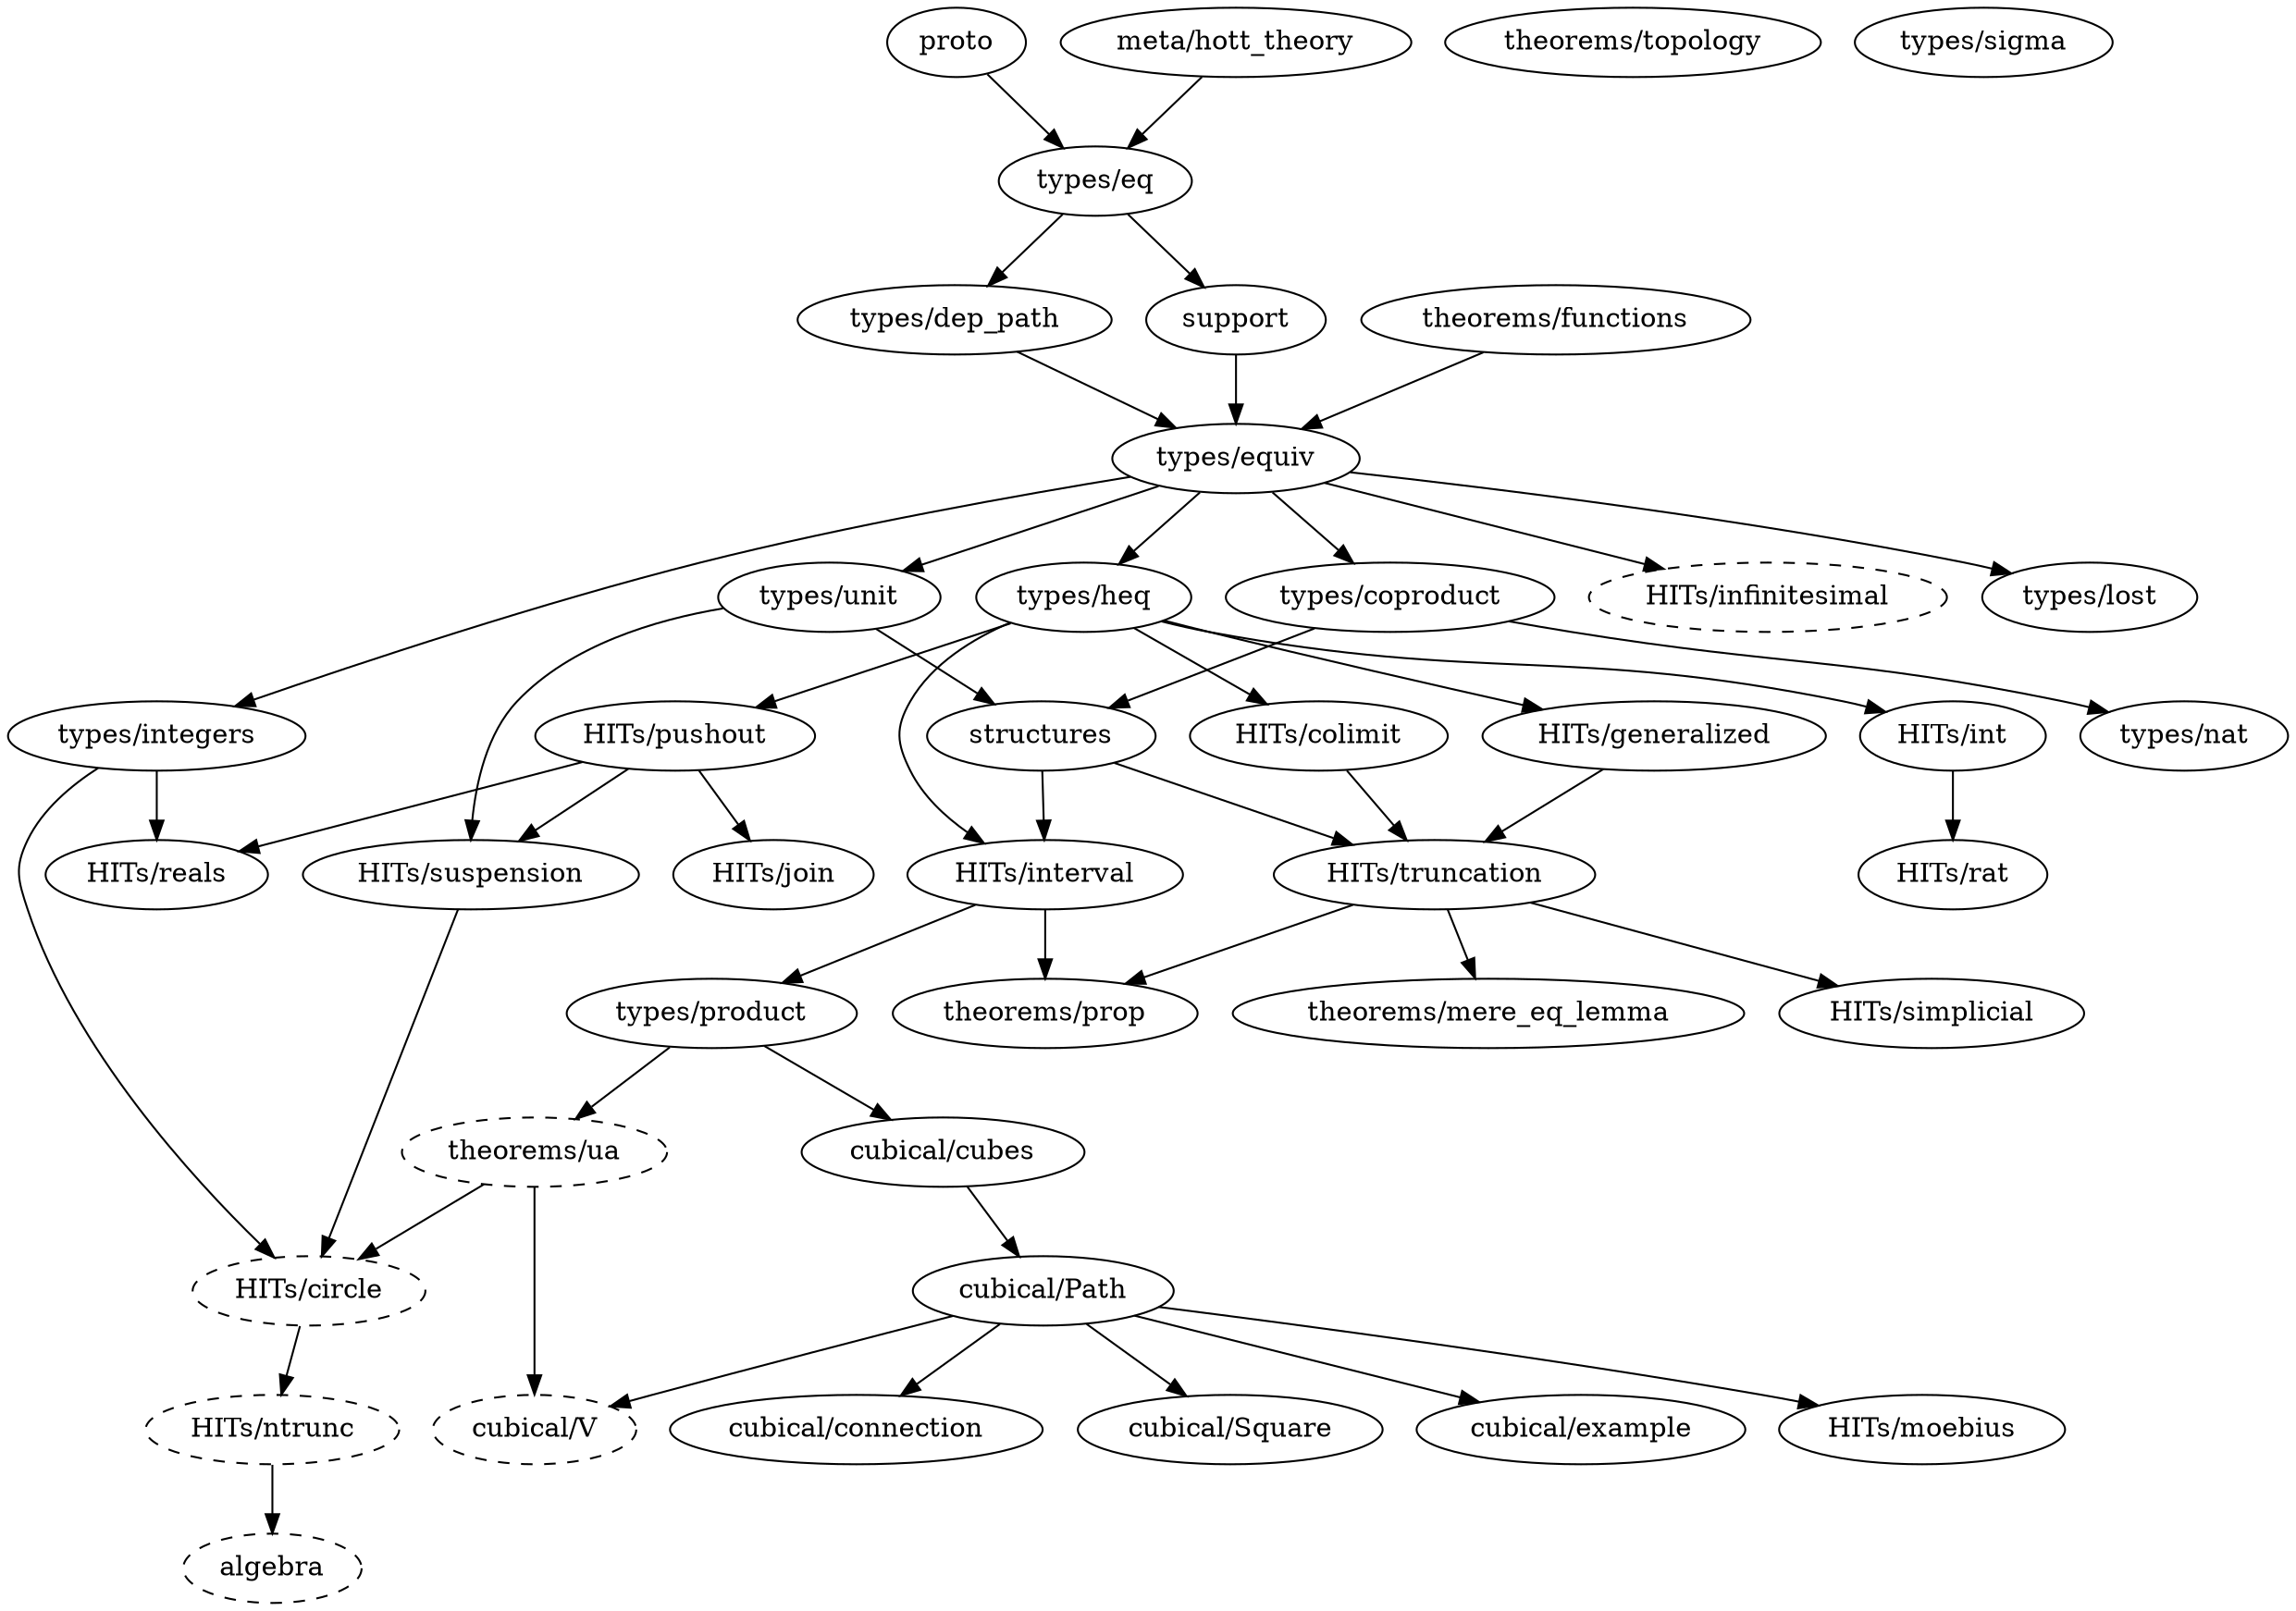 digraph dependency_map {
  proto -> "types/eq"
  "meta/hott_theory" -> "types/eq"

  algebra [style=dashed]
  "HITs/ntrunc" -> algebra

  "HITs/circle" [style=dashed]
  "types/integers" -> "HITs/circle"
  "HITs/suspension" -> "HITs/circle"
  "theorems/ua" -> "HITs/circle"

  "types/heq" -> "HITs/colimit"

  "types/heq" -> "HITs/generalized"

  "HITs/infinitesimal" [style=dashed]
  "types/equiv" -> "HITs/infinitesimal"

  "types/equiv" -> "types/coproduct"
  "types/eq" -> "types/dep_path"

  "cubical/Path" -> "cubical/connection"
  "types/product" -> "cubical/cubes"
  "cubical/cubes" -> "cubical/Path"
  "cubical/Path" -> "cubical/Square"
  "cubical/Path" -> "cubical/example"

  "cubical/V" [style=dashed]
  "theorems/ua" -> "cubical/V"
  "cubical/Path" -> "cubical/V"

  "types/equiv" -> "types/heq"
  "types/equiv" -> "types/integers"

  "types/dep_path" -> "types/equiv"
  support -> "types/equiv"
  "theorems/functions" -> "types/equiv"

  "types/heq" -> "HITs/int"

  "structures" -> "HITs/interval"
  "types/heq" -> "HITs/interval"

  "HITs/pushout" -> "HITs/join"

  "cubical/Path" -> "HITs/moebius"

  "HITs/truncation" -> "theorems/mere_eq_lemma"

  "theorems/topology"

  "HITs/ntrunc" [style=dashed]
  "HITs/circle" -> "HITs/ntrunc"

  "HITs/interval" -> "types/product"

  "HITs/interval" -> "theorems/prop"
  "HITs/truncation" -> "theorems/prop"

  "types/heq" -> "HITs/pushout"

  "HITs/int" -> "HITs/rat"

  "HITs/pushout" -> "HITs/reals"
  "types/integers" -> "HITs/reals"

  "HITs/truncation" -> "HITs/simplicial"

  "types/unit" -> structures
  "types/coproduct" -> structures

  "types/eq" -> support

  "HITs/pushout" -> "HITs/suspension"
  "types/unit" -> "HITs/suspension"

  structures -> "HITs/truncation"
  "HITs/colimit" -> "HITs/truncation"
  "HITs/generalized" -> "HITs/truncation"

  "theorems/ua" [style=dashed]
  "types/product" -> "theorems/ua"

  "types/equiv" -> "types/unit"

  "types/coproduct" -> "types/nat"

  "types/equiv" -> "types/lost"

  "types/sigma"
}
